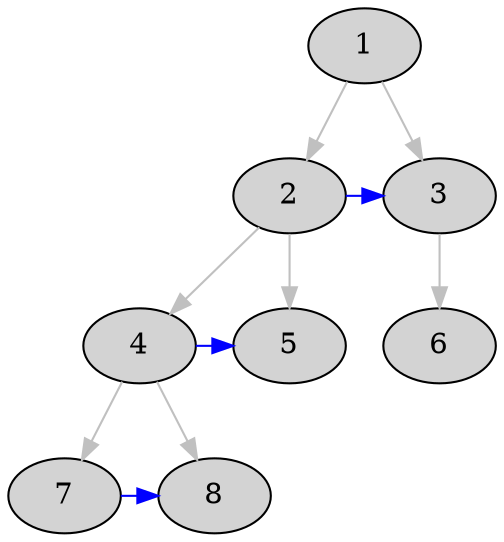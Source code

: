 digraph G {
    graph[truecolor=true bgcolor="#ffffff00"];
    node[style=filled bgcolor="#ffffff"];
    edge[color=gray];
    1 -> 2;
    1 -> 3;
    2 -> 4;
    2 -> 5;
    3 -> 6;
    4 -> 7;
    4 -> 8;

    edge[color=blue];
    2 -> 3;
    4 -> 5;
    7 -> 8;
    {rank = same;2;3;}
    {rank = same;4;5;6;}
    {rank = same;7;8;}
}
